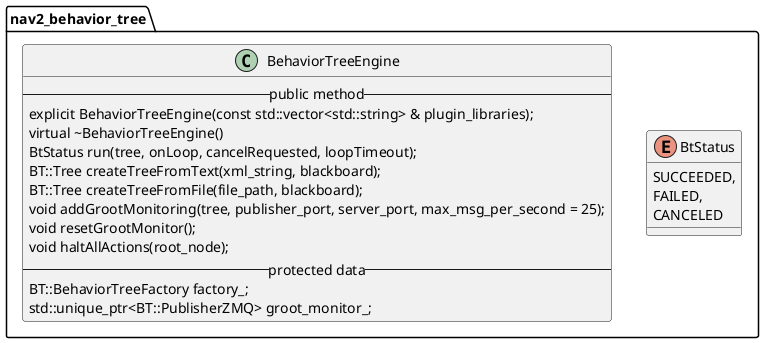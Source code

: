 @startuml
'https://plantuml.com/class-diagram

namespace nav2_behavior_tree{
enum BtStatus{
SUCCEEDED,
FAILED,
CANCELED
}

class BehaviorTreeEngine{
-- public method --
explicit BehaviorTreeEngine(const std::vector<std::string> & plugin_libraries);
virtual ~BehaviorTreeEngine()
BtStatus run(tree, onLoop, cancelRequested, loopTimeout);
BT::Tree createTreeFromText(xml_string, blackboard);
BT::Tree createTreeFromFile(file_path, blackboard);
void addGrootMonitoring(tree, publisher_port, server_port, max_msg_per_second = 25);
void resetGrootMonitor();
void haltAllActions(root_node);
-- protected data --
BT::BehaviorTreeFactory factory_;
std::unique_ptr<BT::PublisherZMQ> groot_monitor_;
}


}
@enduml